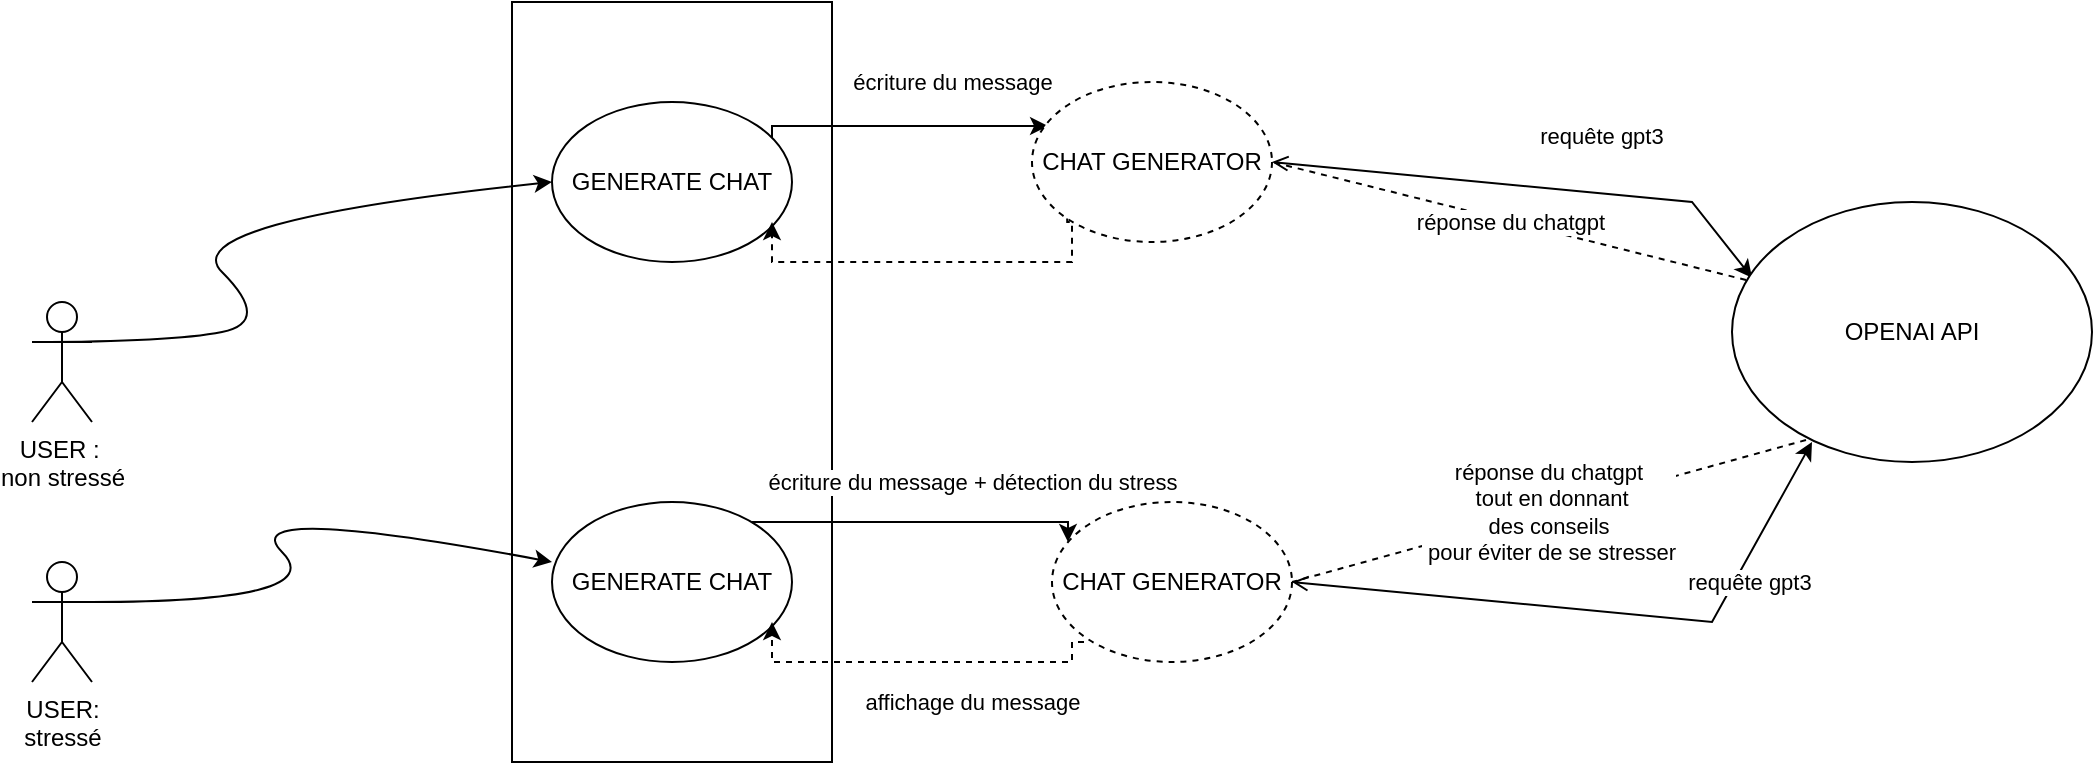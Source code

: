 <mxfile version="21.2.3" type="github">
  <diagram name="Page-1" id="x3WW3A2NA5ecLm-U_PFt">
    <mxGraphModel dx="880" dy="522" grid="1" gridSize="10" guides="1" tooltips="1" connect="1" arrows="1" fold="1" page="1" pageScale="1" pageWidth="827" pageHeight="1169" math="0" shadow="0">
      <root>
        <mxCell id="0" />
        <mxCell id="1" parent="0" />
        <mxCell id="CN_hh3Vsaduh72OKIFFR-1" value="USER :&amp;nbsp;&lt;br&gt;non stressé" style="shape=umlActor;verticalLabelPosition=bottom;verticalAlign=top;html=1;outlineConnect=0;" vertex="1" parent="1">
          <mxGeometry x="180" y="210" width="30" height="60" as="geometry" />
        </mxCell>
        <mxCell id="CN_hh3Vsaduh72OKIFFR-17" value="écriture du message" style="edgeStyle=orthogonalEdgeStyle;rounded=0;orthogonalLoop=1;jettySize=auto;html=1;exitX=1;exitY=0;exitDx=0;exitDy=0;entryX=0.067;entryY=0.275;entryDx=0;entryDy=0;entryPerimeter=0;" edge="1" parent="1" source="CN_hh3Vsaduh72OKIFFR-2" target="CN_hh3Vsaduh72OKIFFR-18">
          <mxGeometry x="0.472" y="22" relative="1" as="geometry">
            <mxPoint x="750" y="130" as="targetPoint" />
            <Array as="points">
              <mxPoint x="542" y="140" />
              <mxPoint x="550" y="140" />
              <mxPoint x="550" y="122" />
              <mxPoint x="650" y="122" />
              <mxPoint x="650" y="122" />
            </Array>
            <mxPoint as="offset" />
          </mxGeometry>
        </mxCell>
        <mxCell id="CN_hh3Vsaduh72OKIFFR-2" value="GENERATE CHAT" style="ellipse;whiteSpace=wrap;html=1;gradientColor=none;" vertex="1" parent="1">
          <mxGeometry x="440" y="110" width="120" height="80" as="geometry" />
        </mxCell>
        <mxCell id="CN_hh3Vsaduh72OKIFFR-8" value="" style="curved=1;endArrow=classic;html=1;rounded=0;entryX=0;entryY=0.5;entryDx=0;entryDy=0;" edge="1" parent="1" target="CN_hh3Vsaduh72OKIFFR-2">
          <mxGeometry width="50" height="50" relative="1" as="geometry">
            <mxPoint x="180" y="230" as="sourcePoint" />
            <mxPoint x="430" y="150" as="targetPoint" />
            <Array as="points">
              <mxPoint x="250" y="230" />
              <mxPoint x="300" y="220" />
              <mxPoint x="250" y="170" />
            </Array>
          </mxGeometry>
        </mxCell>
        <mxCell id="CN_hh3Vsaduh72OKIFFR-11" value="" style="rounded=0;whiteSpace=wrap;html=1;fillColor=none;" vertex="1" parent="1">
          <mxGeometry x="420" y="60" width="160" height="380" as="geometry" />
        </mxCell>
        <mxCell id="CN_hh3Vsaduh72OKIFFR-12" style="edgeStyle=orthogonalEdgeStyle;rounded=0;orthogonalLoop=1;jettySize=auto;html=1;exitX=0.5;exitY=1;exitDx=0;exitDy=0;" edge="1" parent="1" source="CN_hh3Vsaduh72OKIFFR-11" target="CN_hh3Vsaduh72OKIFFR-11">
          <mxGeometry relative="1" as="geometry" />
        </mxCell>
        <mxCell id="CN_hh3Vsaduh72OKIFFR-18" value="CHAT GENERATOR" style="ellipse;whiteSpace=wrap;html=1;gradientColor=none;dashed=1;" vertex="1" parent="1">
          <mxGeometry x="680" y="100" width="120" height="80" as="geometry" />
        </mxCell>
        <mxCell id="CN_hh3Vsaduh72OKIFFR-19" style="edgeStyle=orthogonalEdgeStyle;orthogonalLoop=1;jettySize=auto;html=1;exitX=0;exitY=1;exitDx=0;exitDy=0;entryX=0.067;entryY=0.275;entryDx=0;entryDy=0;entryPerimeter=0;rounded=0;strokeColor=default;dashed=1;" edge="1" parent="1" source="CN_hh3Vsaduh72OKIFFR-18">
          <mxGeometry relative="1" as="geometry">
            <mxPoint x="550" y="170" as="targetPoint" />
            <mxPoint x="656" y="180" as="sourcePoint" />
            <Array as="points">
              <mxPoint x="698" y="170" />
              <mxPoint x="700" y="170" />
              <mxPoint x="700" y="190" />
              <mxPoint x="550" y="190" />
            </Array>
          </mxGeometry>
        </mxCell>
        <mxCell id="CN_hh3Vsaduh72OKIFFR-21" value="requête gpt3&amp;nbsp;" style="endArrow=classic;startArrow=open;html=1;rounded=0;entryX=0.056;entryY=0.292;entryDx=0;entryDy=0;entryPerimeter=0;startFill=0;" edge="1" parent="1" target="CN_hh3Vsaduh72OKIFFR-22">
          <mxGeometry x="0.266" y="29" width="50" height="50" relative="1" as="geometry">
            <mxPoint x="800" y="140" as="sourcePoint" />
            <mxPoint x="1060" y="140" as="targetPoint" />
            <Array as="points">
              <mxPoint x="1010" y="160" />
            </Array>
            <mxPoint as="offset" />
          </mxGeometry>
        </mxCell>
        <mxCell id="CN_hh3Vsaduh72OKIFFR-27" value="réponse du chatgpt" style="rounded=0;orthogonalLoop=1;jettySize=auto;html=1;dashed=1;endArrow=none;endFill=0;exitX=0.039;exitY=0.3;exitDx=0;exitDy=0;exitPerimeter=0;entryX=1;entryY=0.5;entryDx=0;entryDy=0;" edge="1" parent="1" source="CN_hh3Vsaduh72OKIFFR-22" target="CN_hh3Vsaduh72OKIFFR-18">
          <mxGeometry relative="1" as="geometry">
            <mxPoint x="800" y="120" as="targetPoint" />
            <mxPoint x="1040" y="240" as="sourcePoint" />
          </mxGeometry>
        </mxCell>
        <mxCell id="CN_hh3Vsaduh72OKIFFR-22" value="OPENAI API" style="ellipse;whiteSpace=wrap;html=1;gradientColor=none;" vertex="1" parent="1">
          <mxGeometry x="1030" y="160" width="180" height="130" as="geometry" />
        </mxCell>
        <mxCell id="CN_hh3Vsaduh72OKIFFR-30" value="USER:&lt;br&gt;stressé" style="shape=umlActor;verticalLabelPosition=bottom;verticalAlign=top;html=1;outlineConnect=0;" vertex="1" parent="1">
          <mxGeometry x="180" y="340" width="30" height="60" as="geometry" />
        </mxCell>
        <mxCell id="CN_hh3Vsaduh72OKIFFR-33" value="" style="curved=1;endArrow=classic;html=1;rounded=0;exitX=1;exitY=0.333;exitDx=0;exitDy=0;exitPerimeter=0;" edge="1" parent="1" source="CN_hh3Vsaduh72OKIFFR-30">
          <mxGeometry width="50" height="50" relative="1" as="geometry">
            <mxPoint x="280" y="360" as="sourcePoint" />
            <mxPoint x="440" y="340" as="targetPoint" />
            <Array as="points">
              <mxPoint x="330" y="360" />
              <mxPoint x="280" y="310" />
            </Array>
          </mxGeometry>
        </mxCell>
        <mxCell id="CN_hh3Vsaduh72OKIFFR-35" value="GENERATE CHAT" style="ellipse;whiteSpace=wrap;html=1;gradientColor=none;" vertex="1" parent="1">
          <mxGeometry x="440" y="310" width="120" height="80" as="geometry" />
        </mxCell>
        <mxCell id="CN_hh3Vsaduh72OKIFFR-37" value="écriture du message + détection du stress" style="edgeStyle=orthogonalEdgeStyle;rounded=0;orthogonalLoop=1;jettySize=auto;html=1;exitX=1;exitY=0;exitDx=0;exitDy=0;" edge="1" parent="1">
          <mxGeometry x="0.309" y="20" relative="1" as="geometry">
            <mxPoint x="698" y="330" as="targetPoint" />
            <mxPoint x="540" y="320" as="sourcePoint" />
            <Array as="points">
              <mxPoint x="698" y="320" />
              <mxPoint x="698" y="330" />
            </Array>
            <mxPoint as="offset" />
          </mxGeometry>
        </mxCell>
        <mxCell id="CN_hh3Vsaduh72OKIFFR-38" value="CHAT GENERATOR" style="ellipse;whiteSpace=wrap;html=1;gradientColor=none;dashed=1;" vertex="1" parent="1">
          <mxGeometry x="690" y="310" width="120" height="80" as="geometry" />
        </mxCell>
        <mxCell id="CN_hh3Vsaduh72OKIFFR-40" value="affichage du message" style="edgeStyle=orthogonalEdgeStyle;orthogonalLoop=1;jettySize=auto;html=1;exitX=1;exitY=0;exitDx=0;exitDy=0;rounded=0;strokeColor=default;dashed=1;" edge="1" parent="1">
          <mxGeometry x="-0.29" y="20" relative="1" as="geometry">
            <mxPoint x="550" y="370" as="targetPoint" />
            <mxPoint x="706" y="380" as="sourcePoint" />
            <Array as="points">
              <mxPoint x="700" y="380" />
              <mxPoint x="700" y="390" />
              <mxPoint x="550" y="390" />
              <mxPoint x="550" y="370" />
            </Array>
            <mxPoint as="offset" />
          </mxGeometry>
        </mxCell>
        <mxCell id="CN_hh3Vsaduh72OKIFFR-43" value="requête gpt3&amp;nbsp;" style="endArrow=classic;startArrow=open;html=1;rounded=0;startFill=0;" edge="1" parent="1">
          <mxGeometry x="0.517" y="-8" width="50" height="50" relative="1" as="geometry">
            <mxPoint x="810" y="350" as="sourcePoint" />
            <mxPoint x="1070" y="280" as="targetPoint" />
            <Array as="points">
              <mxPoint x="1020" y="370" />
            </Array>
            <mxPoint as="offset" />
          </mxGeometry>
        </mxCell>
        <mxCell id="CN_hh3Vsaduh72OKIFFR-44" value="réponse du chatgpt&lt;br&gt;&amp;nbsp;tout en donnant &lt;br&gt;des conseils&lt;br&gt;&amp;nbsp;pour éviter de se stresser" style="rounded=0;orthogonalLoop=1;jettySize=auto;html=1;dashed=1;endArrow=none;endFill=0;exitX=0.039;exitY=0.3;exitDx=0;exitDy=0;exitPerimeter=0;" edge="1" parent="1">
          <mxGeometry relative="1" as="geometry">
            <mxPoint x="810" y="350" as="targetPoint" />
            <mxPoint x="1067" y="279" as="sourcePoint" />
          </mxGeometry>
        </mxCell>
      </root>
    </mxGraphModel>
  </diagram>
</mxfile>
